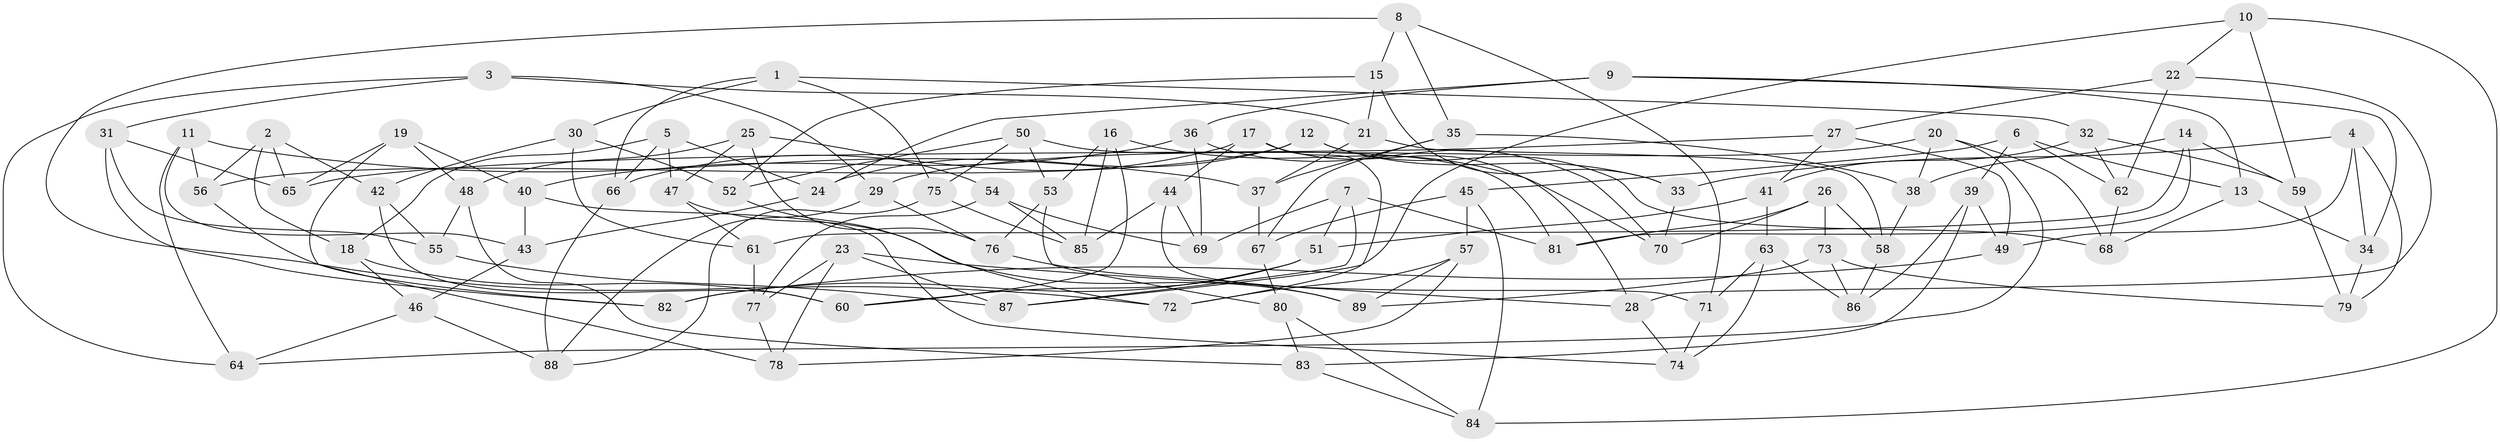 // coarse degree distribution, {3: 0.20454545454545456, 4: 0.38636363636363635, 5: 0.20454545454545456, 11: 0.022727272727272728, 7: 0.06818181818181818, 8: 0.022727272727272728, 9: 0.045454545454545456, 10: 0.022727272727272728, 6: 0.022727272727272728}
// Generated by graph-tools (version 1.1) at 2025/02/03/04/25 22:02:33]
// undirected, 89 vertices, 178 edges
graph export_dot {
graph [start="1"]
  node [color=gray90,style=filled];
  1;
  2;
  3;
  4;
  5;
  6;
  7;
  8;
  9;
  10;
  11;
  12;
  13;
  14;
  15;
  16;
  17;
  18;
  19;
  20;
  21;
  22;
  23;
  24;
  25;
  26;
  27;
  28;
  29;
  30;
  31;
  32;
  33;
  34;
  35;
  36;
  37;
  38;
  39;
  40;
  41;
  42;
  43;
  44;
  45;
  46;
  47;
  48;
  49;
  50;
  51;
  52;
  53;
  54;
  55;
  56;
  57;
  58;
  59;
  60;
  61;
  62;
  63;
  64;
  65;
  66;
  67;
  68;
  69;
  70;
  71;
  72;
  73;
  74;
  75;
  76;
  77;
  78;
  79;
  80;
  81;
  82;
  83;
  84;
  85;
  86;
  87;
  88;
  89;
  1 -- 75;
  1 -- 32;
  1 -- 66;
  1 -- 30;
  2 -- 65;
  2 -- 42;
  2 -- 56;
  2 -- 18;
  3 -- 31;
  3 -- 64;
  3 -- 21;
  3 -- 29;
  4 -- 79;
  4 -- 33;
  4 -- 34;
  4 -- 49;
  5 -- 66;
  5 -- 24;
  5 -- 18;
  5 -- 47;
  6 -- 62;
  6 -- 45;
  6 -- 13;
  6 -- 39;
  7 -- 81;
  7 -- 87;
  7 -- 51;
  7 -- 69;
  8 -- 15;
  8 -- 72;
  8 -- 71;
  8 -- 35;
  9 -- 24;
  9 -- 36;
  9 -- 13;
  9 -- 34;
  10 -- 84;
  10 -- 22;
  10 -- 87;
  10 -- 59;
  11 -- 37;
  11 -- 56;
  11 -- 43;
  11 -- 64;
  12 -- 56;
  12 -- 33;
  12 -- 68;
  12 -- 24;
  13 -- 34;
  13 -- 68;
  14 -- 59;
  14 -- 38;
  14 -- 81;
  14 -- 61;
  15 -- 33;
  15 -- 21;
  15 -- 52;
  16 -- 70;
  16 -- 85;
  16 -- 53;
  16 -- 60;
  17 -- 44;
  17 -- 66;
  17 -- 72;
  17 -- 28;
  18 -- 60;
  18 -- 46;
  19 -- 40;
  19 -- 65;
  19 -- 78;
  19 -- 48;
  20 -- 38;
  20 -- 68;
  20 -- 64;
  20 -- 29;
  21 -- 58;
  21 -- 37;
  22 -- 62;
  22 -- 27;
  22 -- 28;
  23 -- 28;
  23 -- 77;
  23 -- 87;
  23 -- 78;
  24 -- 43;
  25 -- 76;
  25 -- 54;
  25 -- 48;
  25 -- 47;
  26 -- 73;
  26 -- 58;
  26 -- 70;
  26 -- 81;
  27 -- 49;
  27 -- 65;
  27 -- 41;
  28 -- 74;
  29 -- 88;
  29 -- 76;
  30 -- 61;
  30 -- 52;
  30 -- 42;
  31 -- 82;
  31 -- 55;
  31 -- 65;
  32 -- 62;
  32 -- 41;
  32 -- 59;
  33 -- 70;
  34 -- 79;
  35 -- 38;
  35 -- 37;
  35 -- 67;
  36 -- 69;
  36 -- 70;
  36 -- 40;
  37 -- 67;
  38 -- 58;
  39 -- 49;
  39 -- 83;
  39 -- 86;
  40 -- 74;
  40 -- 43;
  41 -- 51;
  41 -- 63;
  42 -- 55;
  42 -- 60;
  43 -- 46;
  44 -- 71;
  44 -- 85;
  44 -- 69;
  45 -- 57;
  45 -- 67;
  45 -- 84;
  46 -- 88;
  46 -- 64;
  47 -- 89;
  47 -- 61;
  48 -- 55;
  48 -- 83;
  49 -- 82;
  50 -- 81;
  50 -- 53;
  50 -- 52;
  50 -- 75;
  51 -- 82;
  51 -- 60;
  52 -- 72;
  53 -- 76;
  53 -- 80;
  54 -- 77;
  54 -- 69;
  54 -- 85;
  55 -- 87;
  56 -- 82;
  57 -- 72;
  57 -- 89;
  57 -- 78;
  58 -- 86;
  59 -- 79;
  61 -- 77;
  62 -- 68;
  63 -- 86;
  63 -- 71;
  63 -- 74;
  66 -- 88;
  67 -- 80;
  71 -- 74;
  73 -- 89;
  73 -- 79;
  73 -- 86;
  75 -- 85;
  75 -- 88;
  76 -- 89;
  77 -- 78;
  80 -- 84;
  80 -- 83;
  83 -- 84;
}
